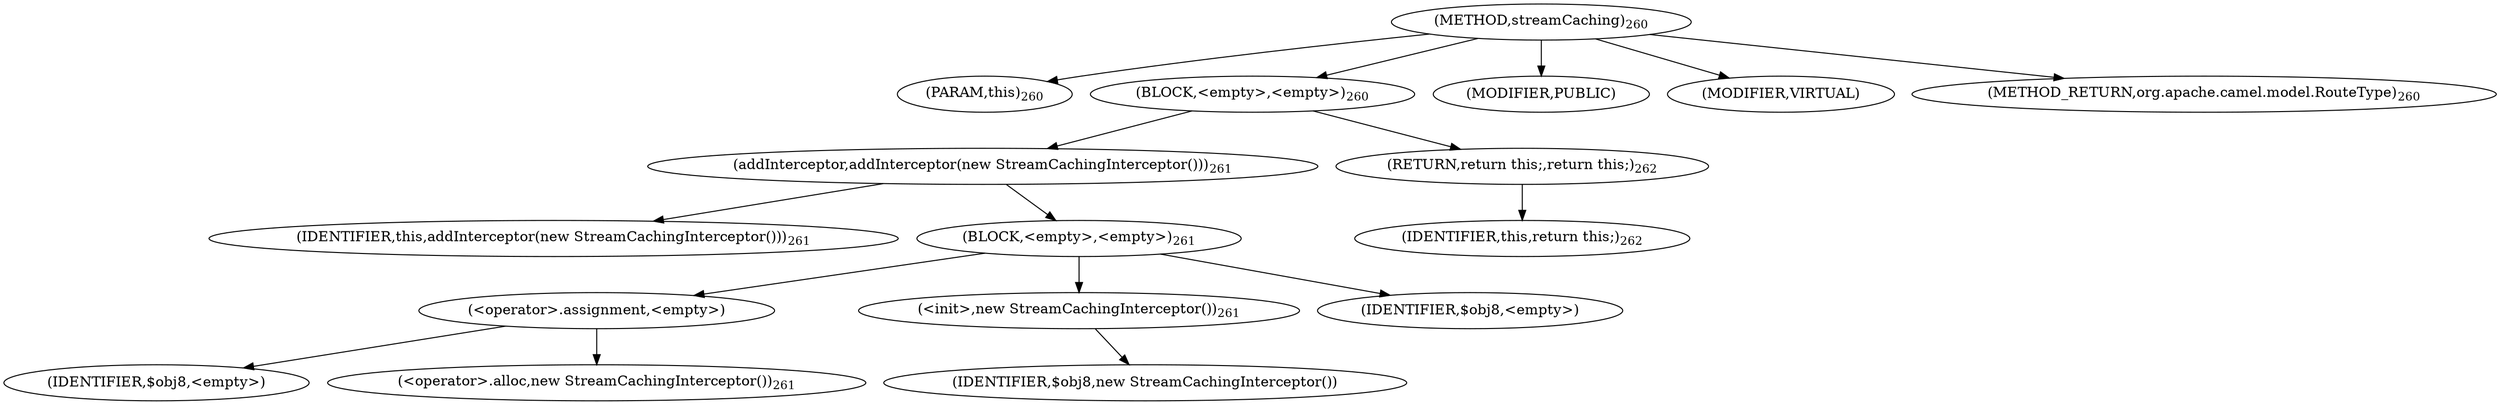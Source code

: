 digraph "streamCaching" {  
"604" [label = <(METHOD,streamCaching)<SUB>260</SUB>> ]
"50" [label = <(PARAM,this)<SUB>260</SUB>> ]
"605" [label = <(BLOCK,&lt;empty&gt;,&lt;empty&gt;)<SUB>260</SUB>> ]
"606" [label = <(addInterceptor,addInterceptor(new StreamCachingInterceptor()))<SUB>261</SUB>> ]
"49" [label = <(IDENTIFIER,this,addInterceptor(new StreamCachingInterceptor()))<SUB>261</SUB>> ]
"607" [label = <(BLOCK,&lt;empty&gt;,&lt;empty&gt;)<SUB>261</SUB>> ]
"608" [label = <(&lt;operator&gt;.assignment,&lt;empty&gt;)> ]
"609" [label = <(IDENTIFIER,$obj8,&lt;empty&gt;)> ]
"610" [label = <(&lt;operator&gt;.alloc,new StreamCachingInterceptor())<SUB>261</SUB>> ]
"611" [label = <(&lt;init&gt;,new StreamCachingInterceptor())<SUB>261</SUB>> ]
"612" [label = <(IDENTIFIER,$obj8,new StreamCachingInterceptor())> ]
"613" [label = <(IDENTIFIER,$obj8,&lt;empty&gt;)> ]
"614" [label = <(RETURN,return this;,return this;)<SUB>262</SUB>> ]
"51" [label = <(IDENTIFIER,this,return this;)<SUB>262</SUB>> ]
"615" [label = <(MODIFIER,PUBLIC)> ]
"616" [label = <(MODIFIER,VIRTUAL)> ]
"617" [label = <(METHOD_RETURN,org.apache.camel.model.RouteType)<SUB>260</SUB>> ]
  "604" -> "50" 
  "604" -> "605" 
  "604" -> "615" 
  "604" -> "616" 
  "604" -> "617" 
  "605" -> "606" 
  "605" -> "614" 
  "606" -> "49" 
  "606" -> "607" 
  "607" -> "608" 
  "607" -> "611" 
  "607" -> "613" 
  "608" -> "609" 
  "608" -> "610" 
  "611" -> "612" 
  "614" -> "51" 
}
